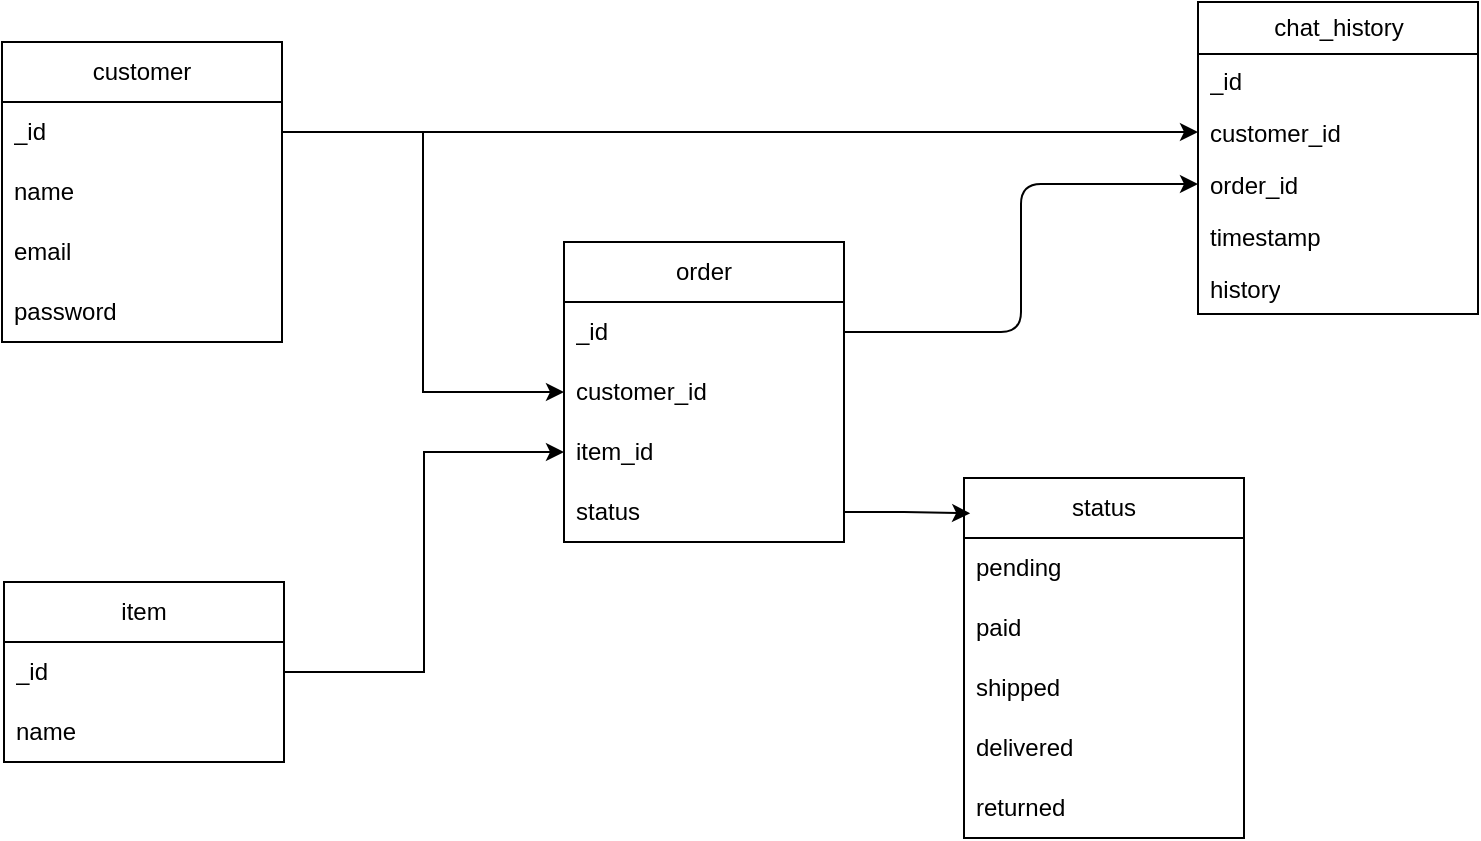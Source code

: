 <mxfile>
    <diagram name="Página-1" id="piuN9miumRMeRHB4zBfx">
        <mxGraphModel dx="1144" dy="649" grid="1" gridSize="10" guides="1" tooltips="1" connect="1" arrows="1" fold="1" page="1" pageScale="1" pageWidth="1169" pageHeight="827" math="0" shadow="0">
            <root>
                <mxCell id="0"/>
                <mxCell id="1" parent="0"/>
                <mxCell id="rkikL3OzeFa15ANAVK9J-5" value="item" style="swimlane;fontStyle=0;childLayout=stackLayout;horizontal=1;startSize=30;horizontalStack=0;resizeParent=1;resizeParentMax=0;resizeLast=0;collapsible=1;marginBottom=0;whiteSpace=wrap;html=1;" parent="1" vertex="1">
                    <mxGeometry x="242" y="610" width="140" height="90" as="geometry"/>
                </mxCell>
                <mxCell id="rkikL3OzeFa15ANAVK9J-6" value="_id" style="text;strokeColor=none;fillColor=none;align=left;verticalAlign=middle;spacingLeft=4;spacingRight=4;overflow=hidden;points=[[0,0.5],[1,0.5]];portConstraint=eastwest;rotatable=0;whiteSpace=wrap;html=1;" parent="rkikL3OzeFa15ANAVK9J-5" vertex="1">
                    <mxGeometry y="30" width="140" height="30" as="geometry"/>
                </mxCell>
                <mxCell id="rkikL3OzeFa15ANAVK9J-7" value="name" style="text;strokeColor=none;fillColor=none;align=left;verticalAlign=middle;spacingLeft=4;spacingRight=4;overflow=hidden;points=[[0,0.5],[1,0.5]];portConstraint=eastwest;rotatable=0;whiteSpace=wrap;html=1;" parent="rkikL3OzeFa15ANAVK9J-5" vertex="1">
                    <mxGeometry y="60" width="140" height="30" as="geometry"/>
                </mxCell>
                <mxCell id="rkikL3OzeFa15ANAVK9J-9" value="customer" style="swimlane;fontStyle=0;childLayout=stackLayout;horizontal=1;startSize=30;horizontalStack=0;resizeParent=1;resizeParentMax=0;resizeLast=0;collapsible=1;marginBottom=0;whiteSpace=wrap;html=1;" parent="1" vertex="1">
                    <mxGeometry x="241" y="340" width="140" height="150" as="geometry"/>
                </mxCell>
                <mxCell id="rkikL3OzeFa15ANAVK9J-10" value="_id" style="text;strokeColor=none;fillColor=none;align=left;verticalAlign=middle;spacingLeft=4;spacingRight=4;overflow=hidden;points=[[0,0.5],[1,0.5]];portConstraint=eastwest;rotatable=0;whiteSpace=wrap;html=1;" parent="rkikL3OzeFa15ANAVK9J-9" vertex="1">
                    <mxGeometry y="30" width="140" height="30" as="geometry"/>
                </mxCell>
                <mxCell id="rkikL3OzeFa15ANAVK9J-11" value="name" style="text;strokeColor=none;fillColor=none;align=left;verticalAlign=middle;spacingLeft=4;spacingRight=4;overflow=hidden;points=[[0,0.5],[1,0.5]];portConstraint=eastwest;rotatable=0;whiteSpace=wrap;html=1;" parent="rkikL3OzeFa15ANAVK9J-9" vertex="1">
                    <mxGeometry y="60" width="140" height="30" as="geometry"/>
                </mxCell>
                <mxCell id="jlyK-NdndIbo2yAy4aiw-1" value="email" style="text;strokeColor=none;fillColor=none;align=left;verticalAlign=middle;spacingLeft=4;spacingRight=4;overflow=hidden;points=[[0,0.5],[1,0.5]];portConstraint=eastwest;rotatable=0;whiteSpace=wrap;html=1;" parent="rkikL3OzeFa15ANAVK9J-9" vertex="1">
                    <mxGeometry y="90" width="140" height="30" as="geometry"/>
                </mxCell>
                <mxCell id="jlyK-NdndIbo2yAy4aiw-2" value="password" style="text;strokeColor=none;fillColor=none;align=left;verticalAlign=middle;spacingLeft=4;spacingRight=4;overflow=hidden;points=[[0,0.5],[1,0.5]];portConstraint=eastwest;rotatable=0;whiteSpace=wrap;html=1;" parent="rkikL3OzeFa15ANAVK9J-9" vertex="1">
                    <mxGeometry y="120" width="140" height="30" as="geometry"/>
                </mxCell>
                <mxCell id="rkikL3OzeFa15ANAVK9J-12" value="order" style="swimlane;fontStyle=0;childLayout=stackLayout;horizontal=1;startSize=30;horizontalStack=0;resizeParent=1;resizeParentMax=0;resizeLast=0;collapsible=1;marginBottom=0;whiteSpace=wrap;html=1;" parent="1" vertex="1">
                    <mxGeometry x="522" y="440" width="140" height="150" as="geometry">
                        <mxRectangle x="250" y="520" width="70" height="30" as="alternateBounds"/>
                    </mxGeometry>
                </mxCell>
                <mxCell id="rkikL3OzeFa15ANAVK9J-16" value="_id" style="text;strokeColor=none;fillColor=none;align=left;verticalAlign=middle;spacingLeft=4;spacingRight=4;overflow=hidden;points=[[0,0.5],[1,0.5]];portConstraint=eastwest;rotatable=0;whiteSpace=wrap;html=1;" parent="rkikL3OzeFa15ANAVK9J-12" vertex="1">
                    <mxGeometry y="30" width="140" height="30" as="geometry"/>
                </mxCell>
                <mxCell id="rkikL3OzeFa15ANAVK9J-13" value="customer_id" style="text;strokeColor=none;fillColor=none;align=left;verticalAlign=middle;spacingLeft=4;spacingRight=4;overflow=hidden;points=[[0,0.5],[1,0.5]];portConstraint=eastwest;rotatable=0;whiteSpace=wrap;html=1;" parent="rkikL3OzeFa15ANAVK9J-12" vertex="1">
                    <mxGeometry y="60" width="140" height="30" as="geometry"/>
                </mxCell>
                <mxCell id="rkikL3OzeFa15ANAVK9J-14" value="item_id" style="text;strokeColor=none;fillColor=none;align=left;verticalAlign=middle;spacingLeft=4;spacingRight=4;overflow=hidden;points=[[0,0.5],[1,0.5]];portConstraint=eastwest;rotatable=0;whiteSpace=wrap;html=1;" parent="rkikL3OzeFa15ANAVK9J-12" vertex="1">
                    <mxGeometry y="90" width="140" height="30" as="geometry"/>
                </mxCell>
                <mxCell id="rkikL3OzeFa15ANAVK9J-24" value="status" style="text;strokeColor=none;fillColor=none;align=left;verticalAlign=middle;spacingLeft=4;spacingRight=4;overflow=hidden;points=[[0,0.5],[1,0.5]];portConstraint=eastwest;rotatable=0;whiteSpace=wrap;html=1;" parent="rkikL3OzeFa15ANAVK9J-12" vertex="1">
                    <mxGeometry y="120" width="140" height="30" as="geometry"/>
                </mxCell>
                <mxCell id="rkikL3OzeFa15ANAVK9J-22" style="edgeStyle=orthogonalEdgeStyle;rounded=0;orthogonalLoop=1;jettySize=auto;html=1;entryX=0;entryY=0.5;entryDx=0;entryDy=0;" parent="1" source="rkikL3OzeFa15ANAVK9J-10" target="rkikL3OzeFa15ANAVK9J-13" edge="1">
                    <mxGeometry relative="1" as="geometry"/>
                </mxCell>
                <mxCell id="rkikL3OzeFa15ANAVK9J-23" style="edgeStyle=orthogonalEdgeStyle;rounded=0;orthogonalLoop=1;jettySize=auto;html=1;entryX=0;entryY=0.5;entryDx=0;entryDy=0;" parent="1" source="rkikL3OzeFa15ANAVK9J-6" target="rkikL3OzeFa15ANAVK9J-14" edge="1">
                    <mxGeometry relative="1" as="geometry"/>
                </mxCell>
                <mxCell id="rkikL3OzeFa15ANAVK9J-25" value="status" style="swimlane;fontStyle=0;childLayout=stackLayout;horizontal=1;startSize=30;horizontalStack=0;resizeParent=1;resizeParentMax=0;resizeLast=0;collapsible=1;marginBottom=0;whiteSpace=wrap;html=1;" parent="1" vertex="1">
                    <mxGeometry x="722" y="558" width="140" height="180" as="geometry"/>
                </mxCell>
                <mxCell id="rkikL3OzeFa15ANAVK9J-27" value="pending" style="text;strokeColor=none;fillColor=none;align=left;verticalAlign=middle;spacingLeft=4;spacingRight=4;overflow=hidden;points=[[0,0.5],[1,0.5]];portConstraint=eastwest;rotatable=0;whiteSpace=wrap;html=1;" parent="rkikL3OzeFa15ANAVK9J-25" vertex="1">
                    <mxGeometry y="30" width="140" height="30" as="geometry"/>
                </mxCell>
                <mxCell id="rkikL3OzeFa15ANAVK9J-26" value="paid" style="text;strokeColor=none;fillColor=none;align=left;verticalAlign=middle;spacingLeft=4;spacingRight=4;overflow=hidden;points=[[0,0.5],[1,0.5]];portConstraint=eastwest;rotatable=0;whiteSpace=wrap;html=1;" parent="rkikL3OzeFa15ANAVK9J-25" vertex="1">
                    <mxGeometry y="60" width="140" height="30" as="geometry"/>
                </mxCell>
                <mxCell id="rkikL3OzeFa15ANAVK9J-31" value="shipped" style="text;strokeColor=none;fillColor=none;align=left;verticalAlign=middle;spacingLeft=4;spacingRight=4;overflow=hidden;points=[[0,0.5],[1,0.5]];portConstraint=eastwest;rotatable=0;whiteSpace=wrap;html=1;" parent="rkikL3OzeFa15ANAVK9J-25" vertex="1">
                    <mxGeometry y="90" width="140" height="30" as="geometry"/>
                </mxCell>
                <mxCell id="rkikL3OzeFa15ANAVK9J-28" value="delivered" style="text;strokeColor=none;fillColor=none;align=left;verticalAlign=middle;spacingLeft=4;spacingRight=4;overflow=hidden;points=[[0,0.5],[1,0.5]];portConstraint=eastwest;rotatable=0;whiteSpace=wrap;html=1;" parent="rkikL3OzeFa15ANAVK9J-25" vertex="1">
                    <mxGeometry y="120" width="140" height="30" as="geometry"/>
                </mxCell>
                <mxCell id="rkikL3OzeFa15ANAVK9J-32" value="returned" style="text;strokeColor=none;fillColor=none;align=left;verticalAlign=middle;spacingLeft=4;spacingRight=4;overflow=hidden;points=[[0,0.5],[1,0.5]];portConstraint=eastwest;rotatable=0;whiteSpace=wrap;html=1;" parent="rkikL3OzeFa15ANAVK9J-25" vertex="1">
                    <mxGeometry y="150" width="140" height="30" as="geometry"/>
                </mxCell>
                <mxCell id="rkikL3OzeFa15ANAVK9J-30" style="edgeStyle=orthogonalEdgeStyle;rounded=0;orthogonalLoop=1;jettySize=auto;html=1;entryX=0.022;entryY=0.098;entryDx=0;entryDy=0;entryPerimeter=0;" parent="1" source="rkikL3OzeFa15ANAVK9J-24" target="rkikL3OzeFa15ANAVK9J-25" edge="1">
                    <mxGeometry relative="1" as="geometry"/>
                </mxCell>
                <mxCell id="2" value="chat_history" style="swimlane;fontStyle=0;childLayout=stackLayout;horizontal=1;startSize=26;fillColor=none;horizontalStack=0;resizeParent=1;resizeParentMax=0;resizeLast=0;collapsible=1;marginBottom=0;html=1;" parent="1" vertex="1">
                    <mxGeometry x="839" y="320" width="140" height="156" as="geometry"/>
                </mxCell>
                <mxCell id="3" value="_id" style="text;strokeColor=none;fillColor=none;align=left;verticalAlign=top;spacingLeft=4;spacingRight=4;overflow=hidden;rotatable=0;points=[[0,0.5],[1,0.5]];portConstraint=eastwest;whiteSpace=wrap;html=1;" parent="2" vertex="1">
                    <mxGeometry y="26" width="140" height="26" as="geometry"/>
                </mxCell>
                <mxCell id="4" value="customer_id" style="text;strokeColor=none;fillColor=none;align=left;verticalAlign=top;spacingLeft=4;spacingRight=4;overflow=hidden;rotatable=0;points=[[0,0.5],[1,0.5]];portConstraint=eastwest;whiteSpace=wrap;html=1;" parent="2" vertex="1">
                    <mxGeometry y="52" width="140" height="26" as="geometry"/>
                </mxCell>
                <mxCell id="8" value="order_id" style="text;strokeColor=none;fillColor=none;align=left;verticalAlign=top;spacingLeft=4;spacingRight=4;overflow=hidden;rotatable=0;points=[[0,0.5],[1,0.5]];portConstraint=eastwest;whiteSpace=wrap;html=1;" vertex="1" parent="2">
                    <mxGeometry y="78" width="140" height="26" as="geometry"/>
                </mxCell>
                <mxCell id="6" value="timestamp&lt;br&gt;" style="text;strokeColor=none;fillColor=none;align=left;verticalAlign=top;spacingLeft=4;spacingRight=4;overflow=hidden;rotatable=0;points=[[0,0.5],[1,0.5]];portConstraint=eastwest;whiteSpace=wrap;html=1;" vertex="1" parent="2">
                    <mxGeometry y="104" width="140" height="26" as="geometry"/>
                </mxCell>
                <mxCell id="5" value="history" style="text;strokeColor=none;fillColor=none;align=left;verticalAlign=top;spacingLeft=4;spacingRight=4;overflow=hidden;rotatable=0;points=[[0,0.5],[1,0.5]];portConstraint=eastwest;whiteSpace=wrap;html=1;" parent="2" vertex="1">
                    <mxGeometry y="130" width="140" height="26" as="geometry"/>
                </mxCell>
                <mxCell id="7" style="edgeStyle=none;html=1;exitX=1;exitY=0.5;exitDx=0;exitDy=0;entryX=0;entryY=0.5;entryDx=0;entryDy=0;" edge="1" parent="1" source="rkikL3OzeFa15ANAVK9J-10" target="4">
                    <mxGeometry relative="1" as="geometry"/>
                </mxCell>
                <mxCell id="10" style="edgeStyle=elbowEdgeStyle;html=1;entryX=0;entryY=0.5;entryDx=0;entryDy=0;" edge="1" parent="1" source="rkikL3OzeFa15ANAVK9J-16" target="8">
                    <mxGeometry relative="1" as="geometry"/>
                </mxCell>
            </root>
        </mxGraphModel>
    </diagram>
</mxfile>